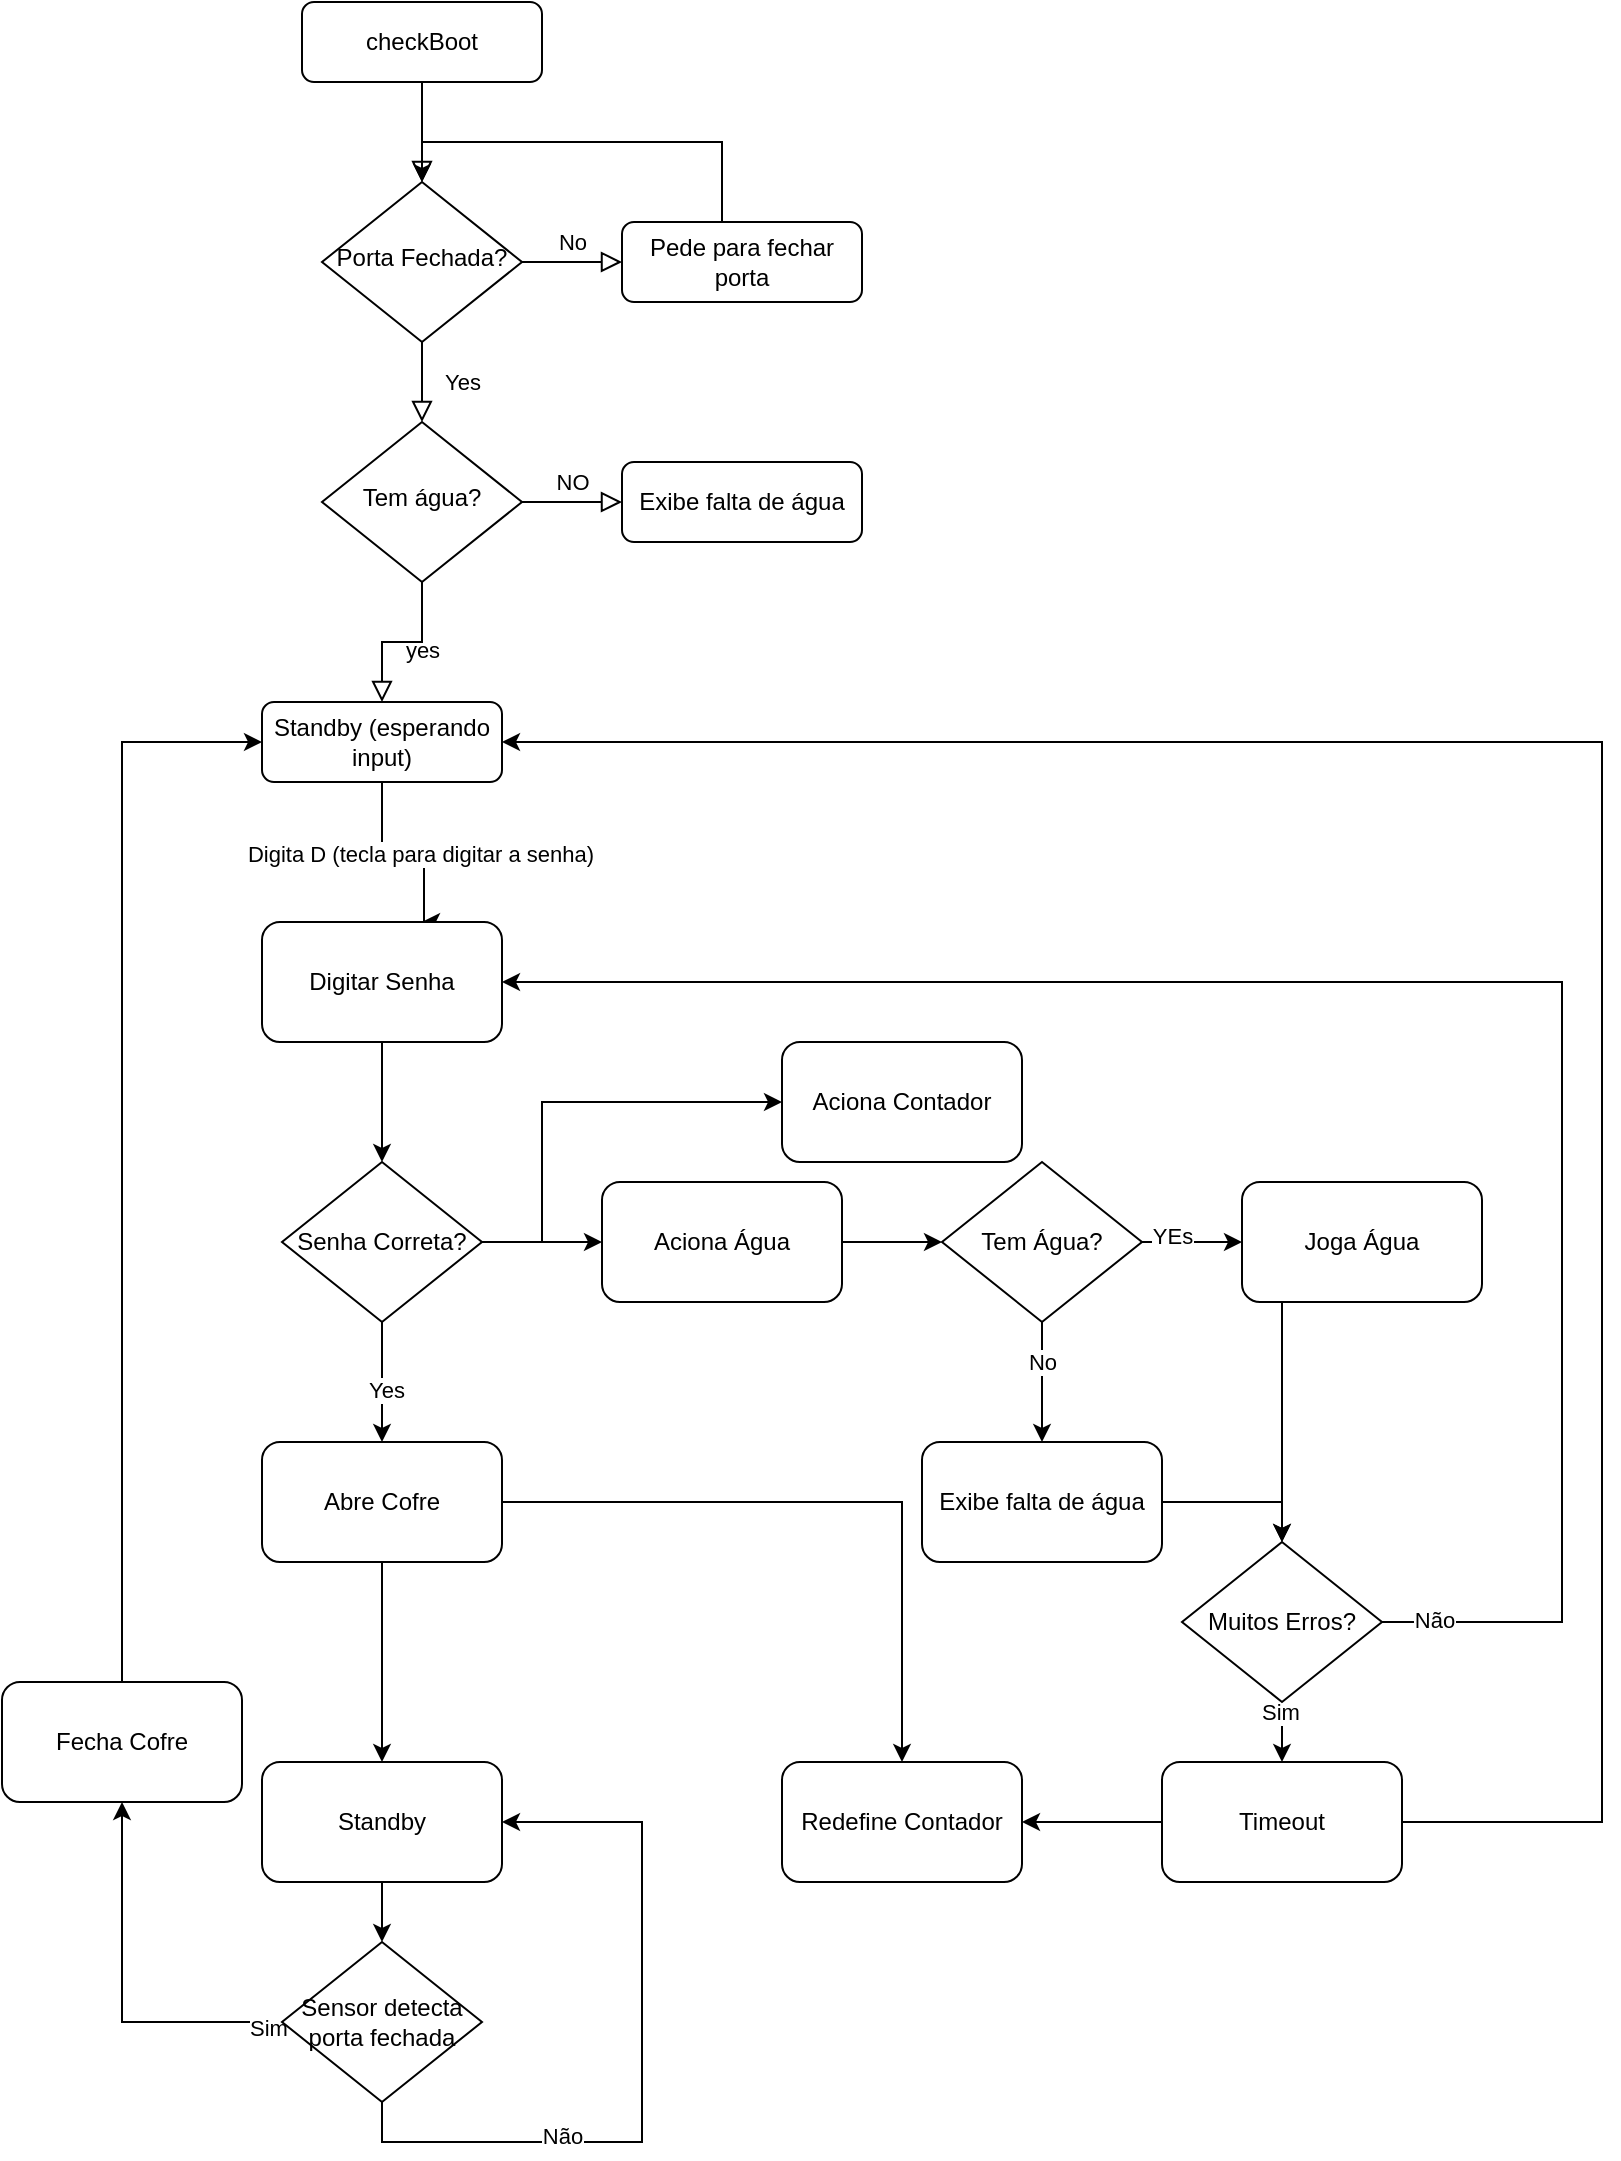 <mxfile version="24.4.0" type="device">
  <diagram id="C5RBs43oDa-KdzZeNtuy" name="Page-1">
    <mxGraphModel dx="1009" dy="573" grid="1" gridSize="10" guides="1" tooltips="1" connect="1" arrows="1" fold="1" page="1" pageScale="1" pageWidth="827" pageHeight="1169" math="0" shadow="0">
      <root>
        <mxCell id="WIyWlLk6GJQsqaUBKTNV-0" />
        <mxCell id="WIyWlLk6GJQsqaUBKTNV-1" parent="WIyWlLk6GJQsqaUBKTNV-0" />
        <mxCell id="WIyWlLk6GJQsqaUBKTNV-2" value="" style="rounded=0;html=1;jettySize=auto;orthogonalLoop=1;fontSize=11;endArrow=block;endFill=0;endSize=8;strokeWidth=1;shadow=0;labelBackgroundColor=none;edgeStyle=orthogonalEdgeStyle;" parent="WIyWlLk6GJQsqaUBKTNV-1" source="WIyWlLk6GJQsqaUBKTNV-3" target="WIyWlLk6GJQsqaUBKTNV-6" edge="1">
          <mxGeometry relative="1" as="geometry" />
        </mxCell>
        <mxCell id="WIyWlLk6GJQsqaUBKTNV-3" value="checkBoot" style="rounded=1;whiteSpace=wrap;html=1;fontSize=12;glass=0;strokeWidth=1;shadow=0;" parent="WIyWlLk6GJQsqaUBKTNV-1" vertex="1">
          <mxGeometry x="160" y="80" width="120" height="40" as="geometry" />
        </mxCell>
        <mxCell id="WIyWlLk6GJQsqaUBKTNV-4" value="Yes" style="rounded=0;html=1;jettySize=auto;orthogonalLoop=1;fontSize=11;endArrow=block;endFill=0;endSize=8;strokeWidth=1;shadow=0;labelBackgroundColor=none;edgeStyle=orthogonalEdgeStyle;" parent="WIyWlLk6GJQsqaUBKTNV-1" source="WIyWlLk6GJQsqaUBKTNV-6" target="WIyWlLk6GJQsqaUBKTNV-10" edge="1">
          <mxGeometry y="20" relative="1" as="geometry">
            <mxPoint as="offset" />
          </mxGeometry>
        </mxCell>
        <mxCell id="WIyWlLk6GJQsqaUBKTNV-5" value="No" style="edgeStyle=orthogonalEdgeStyle;rounded=0;html=1;jettySize=auto;orthogonalLoop=1;fontSize=11;endArrow=block;endFill=0;endSize=8;strokeWidth=1;shadow=0;labelBackgroundColor=none;" parent="WIyWlLk6GJQsqaUBKTNV-1" source="WIyWlLk6GJQsqaUBKTNV-6" target="WIyWlLk6GJQsqaUBKTNV-7" edge="1">
          <mxGeometry y="10" relative="1" as="geometry">
            <mxPoint as="offset" />
          </mxGeometry>
        </mxCell>
        <mxCell id="WIyWlLk6GJQsqaUBKTNV-6" value="Porta Fechada?" style="rhombus;whiteSpace=wrap;html=1;shadow=0;fontFamily=Helvetica;fontSize=12;align=center;strokeWidth=1;spacing=6;spacingTop=-4;" parent="WIyWlLk6GJQsqaUBKTNV-1" vertex="1">
          <mxGeometry x="170" y="170" width="100" height="80" as="geometry" />
        </mxCell>
        <mxCell id="YItXJIGkTRW7YODAp5qy-2" style="edgeStyle=orthogonalEdgeStyle;rounded=0;orthogonalLoop=1;jettySize=auto;html=1;entryX=0.5;entryY=0;entryDx=0;entryDy=0;" edge="1" parent="WIyWlLk6GJQsqaUBKTNV-1" source="WIyWlLk6GJQsqaUBKTNV-7" target="WIyWlLk6GJQsqaUBKTNV-6">
          <mxGeometry relative="1" as="geometry">
            <Array as="points">
              <mxPoint x="370" y="150" />
              <mxPoint x="220" y="150" />
            </Array>
          </mxGeometry>
        </mxCell>
        <mxCell id="WIyWlLk6GJQsqaUBKTNV-7" value="Pede para fechar porta" style="rounded=1;whiteSpace=wrap;html=1;fontSize=12;glass=0;strokeWidth=1;shadow=0;" parent="WIyWlLk6GJQsqaUBKTNV-1" vertex="1">
          <mxGeometry x="320" y="190" width="120" height="40" as="geometry" />
        </mxCell>
        <mxCell id="WIyWlLk6GJQsqaUBKTNV-8" value="yes" style="rounded=0;html=1;jettySize=auto;orthogonalLoop=1;fontSize=11;endArrow=block;endFill=0;endSize=8;strokeWidth=1;shadow=0;labelBackgroundColor=none;edgeStyle=orthogonalEdgeStyle;" parent="WIyWlLk6GJQsqaUBKTNV-1" source="WIyWlLk6GJQsqaUBKTNV-10" target="WIyWlLk6GJQsqaUBKTNV-11" edge="1">
          <mxGeometry x="0.333" y="20" relative="1" as="geometry">
            <mxPoint as="offset" />
          </mxGeometry>
        </mxCell>
        <mxCell id="WIyWlLk6GJQsqaUBKTNV-9" value="NO" style="edgeStyle=orthogonalEdgeStyle;rounded=0;html=1;jettySize=auto;orthogonalLoop=1;fontSize=11;endArrow=block;endFill=0;endSize=8;strokeWidth=1;shadow=0;labelBackgroundColor=none;" parent="WIyWlLk6GJQsqaUBKTNV-1" source="WIyWlLk6GJQsqaUBKTNV-10" target="WIyWlLk6GJQsqaUBKTNV-12" edge="1">
          <mxGeometry y="10" relative="1" as="geometry">
            <mxPoint as="offset" />
          </mxGeometry>
        </mxCell>
        <mxCell id="WIyWlLk6GJQsqaUBKTNV-10" value="Tem água?" style="rhombus;whiteSpace=wrap;html=1;shadow=0;fontFamily=Helvetica;fontSize=12;align=center;strokeWidth=1;spacing=6;spacingTop=-4;" parent="WIyWlLk6GJQsqaUBKTNV-1" vertex="1">
          <mxGeometry x="170" y="290" width="100" height="80" as="geometry" />
        </mxCell>
        <mxCell id="YItXJIGkTRW7YODAp5qy-4" value="" style="edgeStyle=orthogonalEdgeStyle;rounded=0;orthogonalLoop=1;jettySize=auto;html=1;" edge="1" parent="WIyWlLk6GJQsqaUBKTNV-1" source="WIyWlLk6GJQsqaUBKTNV-11">
          <mxGeometry relative="1" as="geometry">
            <mxPoint x="220" y="540" as="targetPoint" />
            <Array as="points">
              <mxPoint x="200" y="505" />
              <mxPoint x="221" y="505" />
            </Array>
          </mxGeometry>
        </mxCell>
        <mxCell id="YItXJIGkTRW7YODAp5qy-6" value="Digita D (tecla para digitar a senha)" style="edgeLabel;html=1;align=center;verticalAlign=middle;resizable=0;points=[];" vertex="1" connectable="0" parent="YItXJIGkTRW7YODAp5qy-4">
          <mxGeometry x="0.178" y="-1" relative="1" as="geometry">
            <mxPoint as="offset" />
          </mxGeometry>
        </mxCell>
        <mxCell id="WIyWlLk6GJQsqaUBKTNV-11" value="Standby (esperando input)" style="rounded=1;whiteSpace=wrap;html=1;fontSize=12;glass=0;strokeWidth=1;shadow=0;" parent="WIyWlLk6GJQsqaUBKTNV-1" vertex="1">
          <mxGeometry x="140" y="430" width="120" height="40" as="geometry" />
        </mxCell>
        <mxCell id="WIyWlLk6GJQsqaUBKTNV-12" value="Exibe falta de água" style="rounded=1;whiteSpace=wrap;html=1;fontSize=12;glass=0;strokeWidth=1;shadow=0;" parent="WIyWlLk6GJQsqaUBKTNV-1" vertex="1">
          <mxGeometry x="320" y="310" width="120" height="40" as="geometry" />
        </mxCell>
        <mxCell id="YItXJIGkTRW7YODAp5qy-15" style="edgeStyle=orthogonalEdgeStyle;rounded=0;orthogonalLoop=1;jettySize=auto;html=1;entryX=0.5;entryY=0;entryDx=0;entryDy=0;" edge="1" parent="WIyWlLk6GJQsqaUBKTNV-1" source="YItXJIGkTRW7YODAp5qy-7" target="YItXJIGkTRW7YODAp5qy-8">
          <mxGeometry relative="1" as="geometry" />
        </mxCell>
        <mxCell id="YItXJIGkTRW7YODAp5qy-7" value="Digitar Senha" style="rounded=1;whiteSpace=wrap;html=1;" vertex="1" parent="WIyWlLk6GJQsqaUBKTNV-1">
          <mxGeometry x="140" y="540" width="120" height="60" as="geometry" />
        </mxCell>
        <mxCell id="YItXJIGkTRW7YODAp5qy-11" style="edgeStyle=orthogonalEdgeStyle;rounded=0;orthogonalLoop=1;jettySize=auto;html=1;entryX=0.5;entryY=0;entryDx=0;entryDy=0;" edge="1" parent="WIyWlLk6GJQsqaUBKTNV-1" source="YItXJIGkTRW7YODAp5qy-8" target="YItXJIGkTRW7YODAp5qy-10">
          <mxGeometry relative="1" as="geometry" />
        </mxCell>
        <mxCell id="YItXJIGkTRW7YODAp5qy-12" value="Yes" style="edgeLabel;html=1;align=center;verticalAlign=middle;resizable=0;points=[];" vertex="1" connectable="0" parent="YItXJIGkTRW7YODAp5qy-11">
          <mxGeometry x="0.133" y="2" relative="1" as="geometry">
            <mxPoint as="offset" />
          </mxGeometry>
        </mxCell>
        <mxCell id="YItXJIGkTRW7YODAp5qy-33" style="edgeStyle=orthogonalEdgeStyle;rounded=0;orthogonalLoop=1;jettySize=auto;html=1;entryX=0;entryY=0.5;entryDx=0;entryDy=0;" edge="1" parent="WIyWlLk6GJQsqaUBKTNV-1" source="YItXJIGkTRW7YODAp5qy-8" target="YItXJIGkTRW7YODAp5qy-16">
          <mxGeometry relative="1" as="geometry">
            <mxPoint x="290" y="700" as="targetPoint" />
          </mxGeometry>
        </mxCell>
        <mxCell id="YItXJIGkTRW7YODAp5qy-34" style="edgeStyle=orthogonalEdgeStyle;rounded=0;orthogonalLoop=1;jettySize=auto;html=1;entryX=0;entryY=0.5;entryDx=0;entryDy=0;" edge="1" parent="WIyWlLk6GJQsqaUBKTNV-1" source="YItXJIGkTRW7YODAp5qy-8" target="YItXJIGkTRW7YODAp5qy-27">
          <mxGeometry relative="1" as="geometry">
            <Array as="points">
              <mxPoint x="280" y="700" />
              <mxPoint x="280" y="630" />
            </Array>
          </mxGeometry>
        </mxCell>
        <mxCell id="YItXJIGkTRW7YODAp5qy-8" value="Senha Correta?" style="rhombus;whiteSpace=wrap;html=1;" vertex="1" parent="WIyWlLk6GJQsqaUBKTNV-1">
          <mxGeometry x="150" y="660" width="100" height="80" as="geometry" />
        </mxCell>
        <mxCell id="YItXJIGkTRW7YODAp5qy-57" style="edgeStyle=orthogonalEdgeStyle;rounded=0;orthogonalLoop=1;jettySize=auto;html=1;entryX=0.5;entryY=0;entryDx=0;entryDy=0;" edge="1" parent="WIyWlLk6GJQsqaUBKTNV-1" source="YItXJIGkTRW7YODAp5qy-10" target="YItXJIGkTRW7YODAp5qy-56">
          <mxGeometry relative="1" as="geometry" />
        </mxCell>
        <mxCell id="YItXJIGkTRW7YODAp5qy-60" style="edgeStyle=orthogonalEdgeStyle;rounded=0;orthogonalLoop=1;jettySize=auto;html=1;entryX=0.5;entryY=0;entryDx=0;entryDy=0;" edge="1" parent="WIyWlLk6GJQsqaUBKTNV-1" source="YItXJIGkTRW7YODAp5qy-10" target="YItXJIGkTRW7YODAp5qy-59">
          <mxGeometry relative="1" as="geometry" />
        </mxCell>
        <mxCell id="YItXJIGkTRW7YODAp5qy-10" value="Abre Cofre" style="rounded=1;whiteSpace=wrap;html=1;" vertex="1" parent="WIyWlLk6GJQsqaUBKTNV-1">
          <mxGeometry x="140" y="800" width="120" height="60" as="geometry" />
        </mxCell>
        <mxCell id="YItXJIGkTRW7YODAp5qy-18" style="edgeStyle=orthogonalEdgeStyle;rounded=0;orthogonalLoop=1;jettySize=auto;html=1;entryX=0;entryY=0.5;entryDx=0;entryDy=0;" edge="1" parent="WIyWlLk6GJQsqaUBKTNV-1" source="YItXJIGkTRW7YODAp5qy-16" target="YItXJIGkTRW7YODAp5qy-17">
          <mxGeometry relative="1" as="geometry" />
        </mxCell>
        <mxCell id="YItXJIGkTRW7YODAp5qy-16" value="Aciona Água" style="rounded=1;whiteSpace=wrap;html=1;" vertex="1" parent="WIyWlLk6GJQsqaUBKTNV-1">
          <mxGeometry x="310" y="670" width="120" height="60" as="geometry" />
        </mxCell>
        <mxCell id="YItXJIGkTRW7YODAp5qy-21" style="edgeStyle=orthogonalEdgeStyle;rounded=0;orthogonalLoop=1;jettySize=auto;html=1;entryX=0.5;entryY=0;entryDx=0;entryDy=0;" edge="1" parent="WIyWlLk6GJQsqaUBKTNV-1" source="YItXJIGkTRW7YODAp5qy-17" target="YItXJIGkTRW7YODAp5qy-20">
          <mxGeometry relative="1" as="geometry" />
        </mxCell>
        <mxCell id="YItXJIGkTRW7YODAp5qy-24" value="No" style="edgeLabel;html=1;align=center;verticalAlign=middle;resizable=0;points=[];" vertex="1" connectable="0" parent="YItXJIGkTRW7YODAp5qy-21">
          <mxGeometry x="-0.333" relative="1" as="geometry">
            <mxPoint as="offset" />
          </mxGeometry>
        </mxCell>
        <mxCell id="YItXJIGkTRW7YODAp5qy-22" style="edgeStyle=orthogonalEdgeStyle;rounded=0;orthogonalLoop=1;jettySize=auto;html=1;entryX=0;entryY=0.5;entryDx=0;entryDy=0;" edge="1" parent="WIyWlLk6GJQsqaUBKTNV-1" source="YItXJIGkTRW7YODAp5qy-17" target="YItXJIGkTRW7YODAp5qy-19">
          <mxGeometry relative="1" as="geometry" />
        </mxCell>
        <mxCell id="YItXJIGkTRW7YODAp5qy-23" value="YEs&lt;div&gt;&lt;br&gt;&lt;/div&gt;" style="edgeLabel;html=1;align=center;verticalAlign=middle;resizable=0;points=[];" vertex="1" connectable="0" parent="YItXJIGkTRW7YODAp5qy-22">
          <mxGeometry x="-0.4" y="-4" relative="1" as="geometry">
            <mxPoint as="offset" />
          </mxGeometry>
        </mxCell>
        <mxCell id="YItXJIGkTRW7YODAp5qy-17" value="Tem Água?" style="rhombus;whiteSpace=wrap;html=1;" vertex="1" parent="WIyWlLk6GJQsqaUBKTNV-1">
          <mxGeometry x="480" y="660" width="100" height="80" as="geometry" />
        </mxCell>
        <mxCell id="YItXJIGkTRW7YODAp5qy-49" style="edgeStyle=orthogonalEdgeStyle;rounded=0;orthogonalLoop=1;jettySize=auto;html=1;entryX=0.5;entryY=0;entryDx=0;entryDy=0;" edge="1" parent="WIyWlLk6GJQsqaUBKTNV-1" source="YItXJIGkTRW7YODAp5qy-19" target="YItXJIGkTRW7YODAp5qy-47">
          <mxGeometry relative="1" as="geometry">
            <Array as="points">
              <mxPoint x="650" y="760" />
              <mxPoint x="650" y="760" />
            </Array>
          </mxGeometry>
        </mxCell>
        <mxCell id="YItXJIGkTRW7YODAp5qy-19" value="Joga Água" style="rounded=1;whiteSpace=wrap;html=1;" vertex="1" parent="WIyWlLk6GJQsqaUBKTNV-1">
          <mxGeometry x="630" y="670" width="120" height="60" as="geometry" />
        </mxCell>
        <mxCell id="YItXJIGkTRW7YODAp5qy-48" style="edgeStyle=orthogonalEdgeStyle;rounded=0;orthogonalLoop=1;jettySize=auto;html=1;entryX=0.5;entryY=0;entryDx=0;entryDy=0;" edge="1" parent="WIyWlLk6GJQsqaUBKTNV-1" source="YItXJIGkTRW7YODAp5qy-20" target="YItXJIGkTRW7YODAp5qy-47">
          <mxGeometry relative="1" as="geometry" />
        </mxCell>
        <mxCell id="YItXJIGkTRW7YODAp5qy-20" value="Exibe falta de água" style="rounded=1;whiteSpace=wrap;html=1;" vertex="1" parent="WIyWlLk6GJQsqaUBKTNV-1">
          <mxGeometry x="470" y="800" width="120" height="60" as="geometry" />
        </mxCell>
        <mxCell id="YItXJIGkTRW7YODAp5qy-27" value="Aciona Contador" style="rounded=1;whiteSpace=wrap;html=1;" vertex="1" parent="WIyWlLk6GJQsqaUBKTNV-1">
          <mxGeometry x="400" y="600" width="120" height="60" as="geometry" />
        </mxCell>
        <mxCell id="YItXJIGkTRW7YODAp5qy-50" style="edgeStyle=orthogonalEdgeStyle;rounded=0;orthogonalLoop=1;jettySize=auto;html=1;" edge="1" parent="WIyWlLk6GJQsqaUBKTNV-1" source="YItXJIGkTRW7YODAp5qy-47">
          <mxGeometry relative="1" as="geometry">
            <mxPoint x="650" y="960" as="targetPoint" />
          </mxGeometry>
        </mxCell>
        <mxCell id="YItXJIGkTRW7YODAp5qy-52" value="Sim" style="edgeLabel;html=1;align=center;verticalAlign=middle;resizable=0;points=[];" vertex="1" connectable="0" parent="YItXJIGkTRW7YODAp5qy-50">
          <mxGeometry x="-0.777" y="-1" relative="1" as="geometry">
            <mxPoint y="1" as="offset" />
          </mxGeometry>
        </mxCell>
        <mxCell id="YItXJIGkTRW7YODAp5qy-53" style="edgeStyle=orthogonalEdgeStyle;rounded=0;orthogonalLoop=1;jettySize=auto;html=1;entryX=1;entryY=0.5;entryDx=0;entryDy=0;" edge="1" parent="WIyWlLk6GJQsqaUBKTNV-1" source="YItXJIGkTRW7YODAp5qy-47" target="YItXJIGkTRW7YODAp5qy-7">
          <mxGeometry relative="1" as="geometry">
            <Array as="points">
              <mxPoint x="790" y="890" />
              <mxPoint x="790" y="570" />
            </Array>
          </mxGeometry>
        </mxCell>
        <mxCell id="YItXJIGkTRW7YODAp5qy-54" value="Não" style="edgeLabel;html=1;align=center;verticalAlign=middle;resizable=0;points=[];" vertex="1" connectable="0" parent="YItXJIGkTRW7YODAp5qy-53">
          <mxGeometry x="-0.945" y="1" relative="1" as="geometry">
            <mxPoint as="offset" />
          </mxGeometry>
        </mxCell>
        <mxCell id="YItXJIGkTRW7YODAp5qy-47" value="Muitos Erros?" style="rhombus;whiteSpace=wrap;html=1;" vertex="1" parent="WIyWlLk6GJQsqaUBKTNV-1">
          <mxGeometry x="600" y="850" width="100" height="80" as="geometry" />
        </mxCell>
        <mxCell id="YItXJIGkTRW7YODAp5qy-55" style="edgeStyle=orthogonalEdgeStyle;rounded=0;orthogonalLoop=1;jettySize=auto;html=1;entryX=1;entryY=0.5;entryDx=0;entryDy=0;" edge="1" parent="WIyWlLk6GJQsqaUBKTNV-1" source="YItXJIGkTRW7YODAp5qy-51" target="WIyWlLk6GJQsqaUBKTNV-11">
          <mxGeometry relative="1" as="geometry">
            <Array as="points">
              <mxPoint x="810" y="990" />
              <mxPoint x="810" y="450" />
            </Array>
          </mxGeometry>
        </mxCell>
        <mxCell id="YItXJIGkTRW7YODAp5qy-58" style="edgeStyle=orthogonalEdgeStyle;rounded=0;orthogonalLoop=1;jettySize=auto;html=1;entryX=1;entryY=0.5;entryDx=0;entryDy=0;" edge="1" parent="WIyWlLk6GJQsqaUBKTNV-1" source="YItXJIGkTRW7YODAp5qy-51" target="YItXJIGkTRW7YODAp5qy-56">
          <mxGeometry relative="1" as="geometry" />
        </mxCell>
        <mxCell id="YItXJIGkTRW7YODAp5qy-51" value="Timeout" style="rounded=1;whiteSpace=wrap;html=1;" vertex="1" parent="WIyWlLk6GJQsqaUBKTNV-1">
          <mxGeometry x="590" y="960" width="120" height="60" as="geometry" />
        </mxCell>
        <mxCell id="YItXJIGkTRW7YODAp5qy-56" value="Redefine Contador" style="rounded=1;whiteSpace=wrap;html=1;" vertex="1" parent="WIyWlLk6GJQsqaUBKTNV-1">
          <mxGeometry x="400" y="960" width="120" height="60" as="geometry" />
        </mxCell>
        <mxCell id="YItXJIGkTRW7YODAp5qy-64" style="edgeStyle=orthogonalEdgeStyle;rounded=0;orthogonalLoop=1;jettySize=auto;html=1;entryX=0.5;entryY=0;entryDx=0;entryDy=0;" edge="1" parent="WIyWlLk6GJQsqaUBKTNV-1" source="YItXJIGkTRW7YODAp5qy-59" target="YItXJIGkTRW7YODAp5qy-63">
          <mxGeometry relative="1" as="geometry" />
        </mxCell>
        <mxCell id="YItXJIGkTRW7YODAp5qy-59" value="Standby" style="rounded=1;whiteSpace=wrap;html=1;" vertex="1" parent="WIyWlLk6GJQsqaUBKTNV-1">
          <mxGeometry x="140" y="960" width="120" height="60" as="geometry" />
        </mxCell>
        <mxCell id="YItXJIGkTRW7YODAp5qy-69" style="edgeStyle=orthogonalEdgeStyle;rounded=0;orthogonalLoop=1;jettySize=auto;html=1;entryX=0.5;entryY=1;entryDx=0;entryDy=0;" edge="1" parent="WIyWlLk6GJQsqaUBKTNV-1" source="YItXJIGkTRW7YODAp5qy-63" target="YItXJIGkTRW7YODAp5qy-73">
          <mxGeometry relative="1" as="geometry">
            <Array as="points">
              <mxPoint x="70" y="1090" />
            </Array>
          </mxGeometry>
        </mxCell>
        <mxCell id="YItXJIGkTRW7YODAp5qy-70" value="Sim" style="edgeLabel;html=1;align=center;verticalAlign=middle;resizable=0;points=[];" vertex="1" connectable="0" parent="YItXJIGkTRW7YODAp5qy-69">
          <mxGeometry x="-0.927" y="3" relative="1" as="geometry">
            <mxPoint as="offset" />
          </mxGeometry>
        </mxCell>
        <mxCell id="YItXJIGkTRW7YODAp5qy-76" style="edgeStyle=orthogonalEdgeStyle;rounded=0;orthogonalLoop=1;jettySize=auto;html=1;entryX=1;entryY=0.5;entryDx=0;entryDy=0;" edge="1" parent="WIyWlLk6GJQsqaUBKTNV-1" source="YItXJIGkTRW7YODAp5qy-63" target="YItXJIGkTRW7YODAp5qy-59">
          <mxGeometry relative="1" as="geometry">
            <mxPoint x="200" y="1169" as="targetPoint" />
            <Array as="points">
              <mxPoint x="200" y="1150" />
              <mxPoint x="330" y="1150" />
              <mxPoint x="330" y="990" />
            </Array>
          </mxGeometry>
        </mxCell>
        <mxCell id="YItXJIGkTRW7YODAp5qy-77" value="Não" style="edgeLabel;html=1;align=center;verticalAlign=middle;resizable=0;points=[];" vertex="1" connectable="0" parent="YItXJIGkTRW7YODAp5qy-76">
          <mxGeometry x="-0.424" y="3" relative="1" as="geometry">
            <mxPoint as="offset" />
          </mxGeometry>
        </mxCell>
        <mxCell id="YItXJIGkTRW7YODAp5qy-63" value="Sensor detecta porta fechada" style="rhombus;whiteSpace=wrap;html=1;" vertex="1" parent="WIyWlLk6GJQsqaUBKTNV-1">
          <mxGeometry x="150" y="1050" width="100" height="80" as="geometry" />
        </mxCell>
        <mxCell id="YItXJIGkTRW7YODAp5qy-74" style="edgeStyle=orthogonalEdgeStyle;rounded=0;orthogonalLoop=1;jettySize=auto;html=1;entryX=0;entryY=0.5;entryDx=0;entryDy=0;" edge="1" parent="WIyWlLk6GJQsqaUBKTNV-1" source="YItXJIGkTRW7YODAp5qy-73" target="WIyWlLk6GJQsqaUBKTNV-11">
          <mxGeometry relative="1" as="geometry">
            <Array as="points">
              <mxPoint x="70" y="450" />
            </Array>
          </mxGeometry>
        </mxCell>
        <mxCell id="YItXJIGkTRW7YODAp5qy-73" value="Fecha Cofre" style="rounded=1;whiteSpace=wrap;html=1;" vertex="1" parent="WIyWlLk6GJQsqaUBKTNV-1">
          <mxGeometry x="10" y="920" width="120" height="60" as="geometry" />
        </mxCell>
      </root>
    </mxGraphModel>
  </diagram>
</mxfile>

